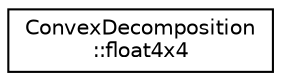 digraph "Graphical Class Hierarchy"
{
  edge [fontname="Helvetica",fontsize="10",labelfontname="Helvetica",labelfontsize="10"];
  node [fontname="Helvetica",fontsize="10",shape=record];
  rankdir="LR";
  Node1 [label="ConvexDecomposition\l::float4x4",height=0.2,width=0.4,color="black", fillcolor="white", style="filled",URL="$class_convex_decomposition_1_1float4x4.html"];
}
